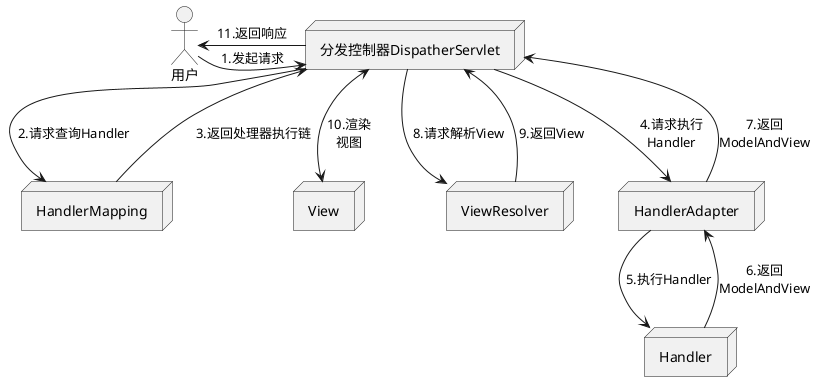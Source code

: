 @startuml
skinparam classFontSize 10.5
actor 用户
node 分发控制器DispatherServlet {

}
node View {

}
node ViewResolver {

}
node HandlerMapping {

}
node Handler {

}
node HandlerAdapter {

}

用户 -right-> 分发控制器DispatherServlet : 1.发起请求
分发控制器DispatherServlet -right-> HandlerMapping : 2.请求查询Handler
HandlerMapping --> 分发控制器DispatherServlet : 3.返回处理器执行链
分发控制器DispatherServlet -down-> HandlerAdapter : 4.请求执行\nHandler
HandlerAdapter -down-> Handler : 5.执行Handler
Handler --> HandlerAdapter : 6.返回\nModelAndView
HandlerAdapter --> 分发控制器DispatherServlet : 7.返回\nModelAndView
分发控制器DispatherServlet -down-> ViewResolver : 8.请求解析View
ViewResolver --> 分发控制器DispatherServlet : 9.返回View
分发控制器DispatherServlet <--> View : 10.渲染\n视图
分发控制器DispatherServlet -> 用户 : 11.返回响应 

@enduml